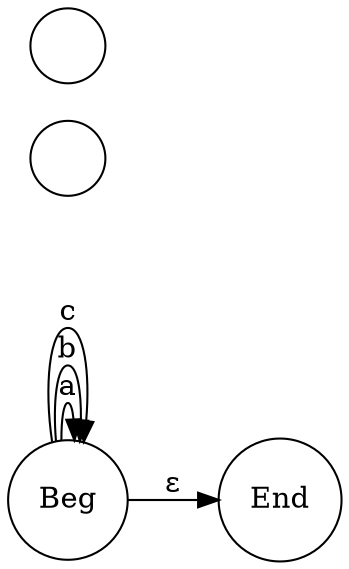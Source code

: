 digraph tokex {
	labelloc="t";
	label="";
	graph [dpi=200];
	rankdir=LR;
	fontname="Helvetica";
	edge [arrowhead=normal,arrowtail=dot];
	node [shape=circle];
	# Auto-generated by Tokex.

	Beg [label="Beg"];
	1 [label=""];
	2 [label=""];
	End [label="End"];
	Beg -> End [label=<&epsilon;>];
	Beg -> Beg [label="a"];
	Beg -> Beg [label="b"];
	Beg -> Beg [label="c"];
}
